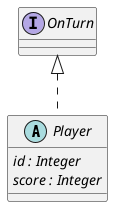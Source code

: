 @startuml player

abstract class Player implements OnTurn{
    {abstract} id : Integer
    {abstract} score : Integer
}

@enduml